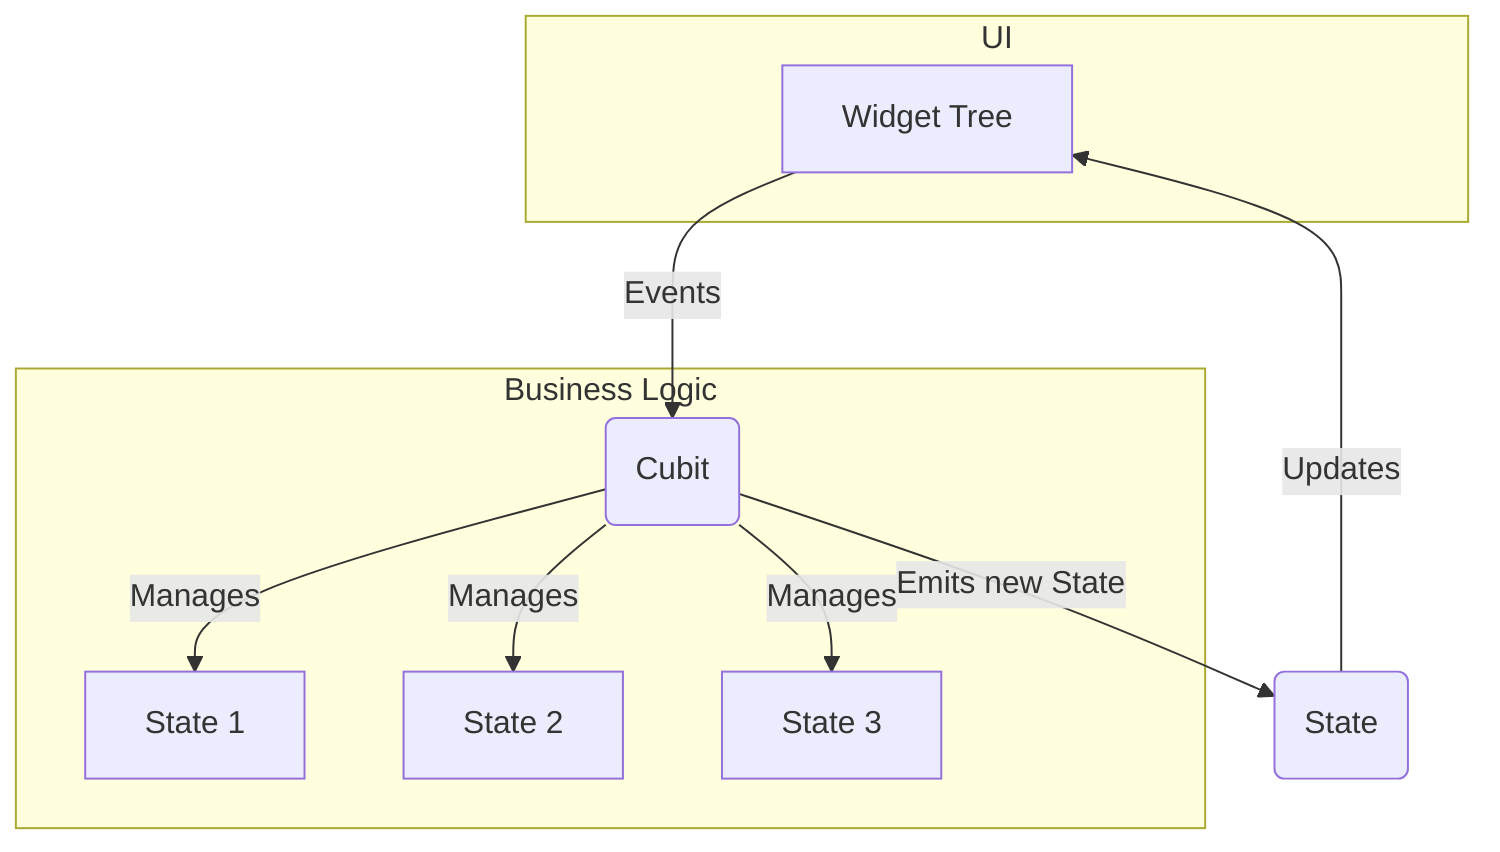 graph TD
    A[User Interface _UI_] -->|Events| B(Cubit)
    B -->|Emits new State| C(State)
    C -->|Updates| A

    subgraph UI
        A[Widget Tree]
    end

    subgraph Business Logic
        B(Cubit)
        direction TB
        B -->|Manages| D[State 1]
        B -->|Manages| E[State 2]
        B -->|Manages| F[State 3]
    end